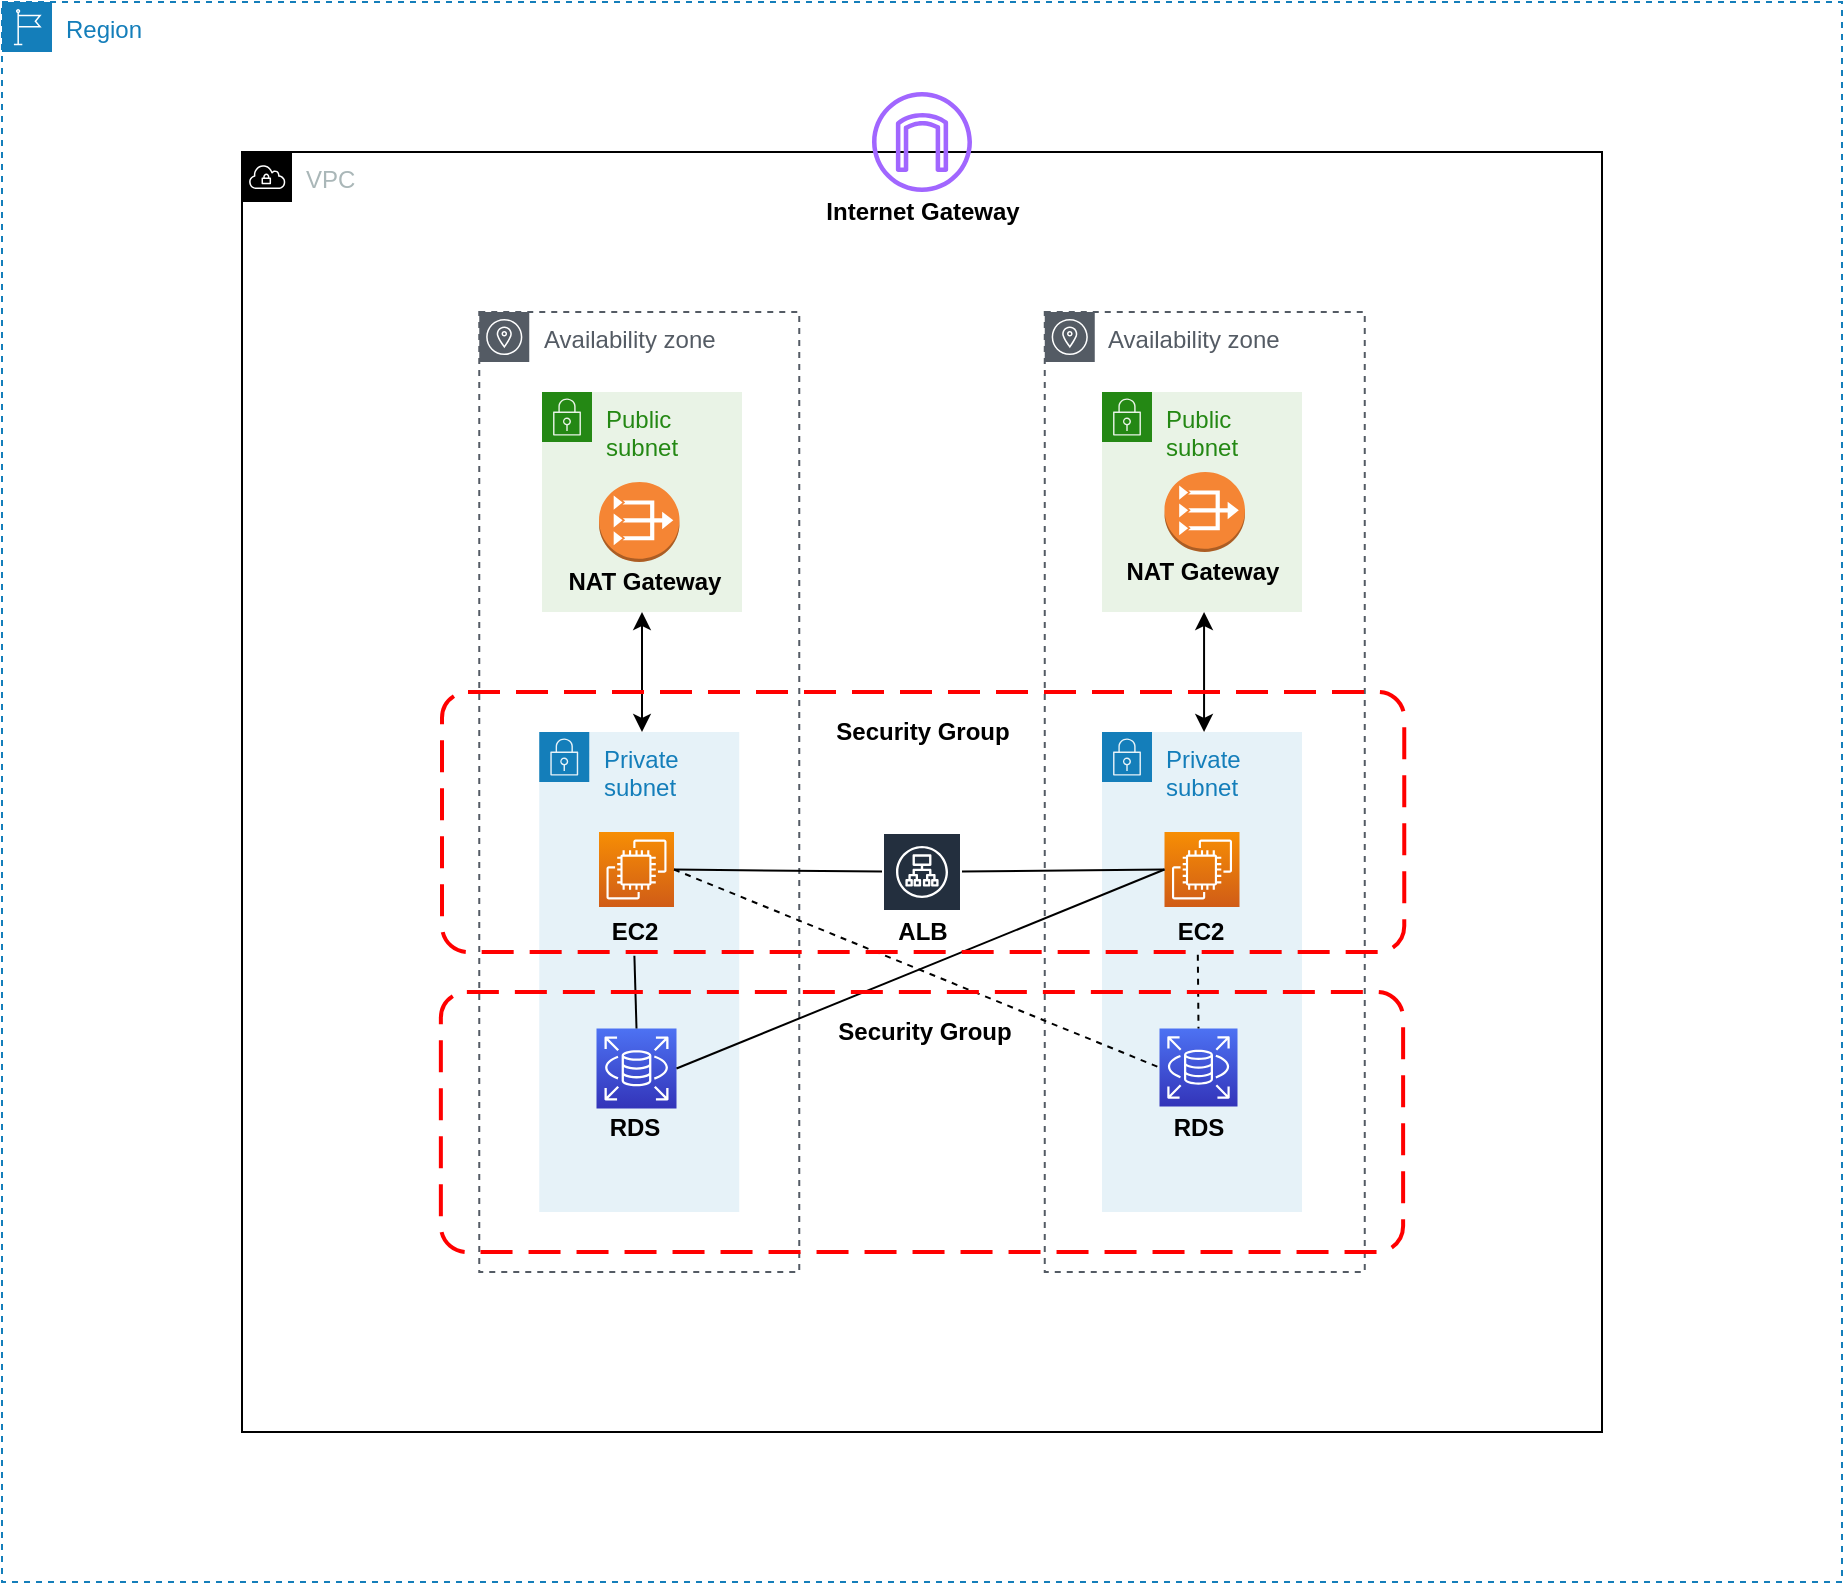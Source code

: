 <mxfile version="15.1.2" type="github">
  <diagram id="qcj4e9FZEKIxF61KaPuz" name="Page-1">
    <mxGraphModel dx="2071" dy="1744" grid="1" gridSize="10" guides="1" tooltips="1" connect="1" arrows="1" fold="1" page="1" pageScale="1" pageWidth="850" pageHeight="1100" math="0" shadow="0">
      <root>
        <mxCell id="0" />
        <mxCell id="1" parent="0" />
        <mxCell id="wEbdUWJIZfYpskW1GTvS-27" value="Private subnet" style="points=[[0,0],[0.25,0],[0.5,0],[0.75,0],[1,0],[1,0.25],[1,0.5],[1,0.75],[1,1],[0.75,1],[0.5,1],[0.25,1],[0,1],[0,0.75],[0,0.5],[0,0.25]];outlineConnect=0;gradientColor=none;html=1;whiteSpace=wrap;fontSize=12;fontStyle=0;shape=mxgraph.aws4.group;grIcon=mxgraph.aws4.group_security_group;grStroke=0;strokeColor=#147EBA;fillColor=#E6F2F8;verticalAlign=top;align=left;spacingLeft=30;fontColor=#147EBA;dashed=0;" parent="1" vertex="1">
          <mxGeometry x="470" y="250" width="100" height="240" as="geometry" />
        </mxCell>
        <mxCell id="wEbdUWJIZfYpskW1GTvS-26" value="Private subnet" style="points=[[0,0],[0.25,0],[0.5,0],[0.75,0],[1,0],[1,0.25],[1,0.5],[1,0.75],[1,1],[0.75,1],[0.5,1],[0.25,1],[0,1],[0,0.75],[0,0.5],[0,0.25]];outlineConnect=0;gradientColor=none;html=1;whiteSpace=wrap;fontSize=12;fontStyle=0;shape=mxgraph.aws4.group;grIcon=mxgraph.aws4.group_security_group;grStroke=0;strokeColor=#147EBA;fillColor=#E6F2F8;verticalAlign=top;align=left;spacingLeft=30;fontColor=#147EBA;dashed=0;" parent="1" vertex="1">
          <mxGeometry x="188.63" y="250" width="100" height="240" as="geometry" />
        </mxCell>
        <mxCell id="X0Ix9rfpKFYIPw0VEhCh-1" value="Region" style="points=[[0,0],[0.25,0],[0.5,0],[0.75,0],[1,0],[1,0.25],[1,0.5],[1,0.75],[1,1],[0.75,1],[0.5,1],[0.25,1],[0,1],[0,0.75],[0,0.5],[0,0.25]];outlineConnect=0;gradientColor=none;html=1;whiteSpace=wrap;fontSize=12;fontStyle=0;shape=mxgraph.aws4.group;grIcon=mxgraph.aws4.group_region;strokeColor=#147EBA;fillColor=none;verticalAlign=top;align=left;spacingLeft=30;fontColor=#147EBA;dashed=1;" parent="1" vertex="1">
          <mxGeometry x="-80" y="-115" width="920" height="790" as="geometry" />
        </mxCell>
        <mxCell id="X0Ix9rfpKFYIPw0VEhCh-2" value="VPC" style="points=[[0,0],[0.25,0],[0.5,0],[0.75,0],[1,0],[1,0.25],[1,0.5],[1,0.75],[1,1],[0.75,1],[0.5,1],[0.25,1],[0,1],[0,0.75],[0,0.5],[0,0.25]];outlineConnect=0;gradientColor=none;html=1;whiteSpace=wrap;fontSize=12;fontStyle=0;shape=mxgraph.aws4.group;grIcon=mxgraph.aws4.group_vpc;fillColor=none;verticalAlign=top;align=left;spacingLeft=30;fontColor=#AAB7B8;" parent="1" vertex="1">
          <mxGeometry x="40" y="-40" width="680" height="640" as="geometry" />
        </mxCell>
        <mxCell id="X0Ix9rfpKFYIPw0VEhCh-5" value="Availability zone" style="sketch=0;outlineConnect=0;gradientColor=none;html=1;whiteSpace=wrap;fontSize=12;fontStyle=0;shape=mxgraph.aws4.group;grIcon=mxgraph.aws4.group_availability_zone;strokeColor=#545B64;fillColor=none;verticalAlign=top;align=left;spacingLeft=30;fontColor=#545B64;dashed=1;" parent="1" vertex="1">
          <mxGeometry x="158.63" y="40" width="160" height="480" as="geometry" />
        </mxCell>
        <mxCell id="X0Ix9rfpKFYIPw0VEhCh-17" value="Availability zone" style="sketch=0;outlineConnect=0;gradientColor=none;html=1;whiteSpace=wrap;fontSize=12;fontStyle=0;shape=mxgraph.aws4.group;grIcon=mxgraph.aws4.group_availability_zone;strokeColor=#545B64;fillColor=none;verticalAlign=top;align=left;spacingLeft=30;fontColor=#545B64;dashed=1;" parent="1" vertex="1">
          <mxGeometry x="441.38" y="40" width="160" height="480" as="geometry" />
        </mxCell>
        <mxCell id="X0Ix9rfpKFYIPw0VEhCh-27" value="" style="sketch=0;outlineConnect=0;fontColor=#232F3E;gradientColor=none;fillColor=#A166FF;strokeColor=none;dashed=0;verticalLabelPosition=bottom;verticalAlign=top;align=center;html=1;fontSize=12;fontStyle=0;aspect=fixed;pointerEvents=1;shape=mxgraph.aws4.internet_gateway;" parent="1" vertex="1">
          <mxGeometry x="355" y="-70" width="50" height="50" as="geometry" />
        </mxCell>
        <mxCell id="X0Ix9rfpKFYIPw0VEhCh-31" value="&lt;b&gt;EC2&lt;/b&gt;" style="text;html=1;resizable=0;autosize=1;align=center;verticalAlign=middle;points=[];fillColor=none;strokeColor=none;rounded=0;" parent="1" vertex="1">
          <mxGeometry x="216" y="340" width="40" height="20" as="geometry" />
        </mxCell>
        <mxCell id="X0Ix9rfpKFYIPw0VEhCh-33" value="&lt;b&gt;EC2&lt;/b&gt;" style="text;html=1;resizable=0;autosize=1;align=center;verticalAlign=middle;points=[];fillColor=none;strokeColor=none;rounded=0;" parent="1" vertex="1">
          <mxGeometry x="498.75" y="340" width="40" height="20" as="geometry" />
        </mxCell>
        <mxCell id="X0Ix9rfpKFYIPw0VEhCh-37" value="RDS" style="text;html=1;resizable=0;autosize=1;align=center;verticalAlign=middle;points=[];fillColor=none;strokeColor=none;rounded=0;fontStyle=1" parent="1" vertex="1">
          <mxGeometry x="216" y="438.25" width="40" height="20" as="geometry" />
        </mxCell>
        <mxCell id="X0Ix9rfpKFYIPw0VEhCh-38" value="RDS" style="text;html=1;resizable=0;autosize=1;align=center;verticalAlign=middle;points=[];fillColor=none;strokeColor=none;rounded=0;fontStyle=1" parent="1" vertex="1">
          <mxGeometry x="497.75" y="438.25" width="40" height="20" as="geometry" />
        </mxCell>
        <mxCell id="X0Ix9rfpKFYIPw0VEhCh-39" value="Internet Gateway" style="text;html=1;resizable=0;autosize=1;align=center;verticalAlign=middle;points=[];fillColor=none;strokeColor=none;rounded=0;fontStyle=1" parent="1" vertex="1">
          <mxGeometry x="325" y="-20" width="110" height="20" as="geometry" />
        </mxCell>
        <mxCell id="wEbdUWJIZfYpskW1GTvS-2" value="" style="sketch=0;outlineConnect=0;fontColor=#232F3E;gradientColor=none;strokeColor=#ffffff;fillColor=#232F3E;dashed=0;verticalLabelPosition=middle;verticalAlign=bottom;align=center;html=1;whiteSpace=wrap;fontSize=10;fontStyle=1;spacing=3;shape=mxgraph.aws4.productIcon;prIcon=mxgraph.aws4.application_load_balancer;" parent="1" vertex="1">
          <mxGeometry x="360" y="300" width="40" height="40" as="geometry" />
        </mxCell>
        <mxCell id="wEbdUWJIZfYpskW1GTvS-3" value="" style="sketch=0;points=[[0,0,0],[0.25,0,0],[0.5,0,0],[0.75,0,0],[1,0,0],[0,1,0],[0.25,1,0],[0.5,1,0],[0.75,1,0],[1,1,0],[0,0.25,0],[0,0.5,0],[0,0.75,0],[1,0.25,0],[1,0.5,0],[1,0.75,0]];outlineConnect=0;fontColor=#232F3E;gradientColor=#F78E04;gradientDirection=north;fillColor=#D05C17;strokeColor=#ffffff;dashed=0;verticalLabelPosition=bottom;verticalAlign=top;align=center;html=1;fontSize=12;fontStyle=0;aspect=fixed;shape=mxgraph.aws4.resourceIcon;resIcon=mxgraph.aws4.ec2;" parent="1" vertex="1">
          <mxGeometry x="501.25" y="300" width="37.5" height="37.5" as="geometry" />
        </mxCell>
        <mxCell id="wEbdUWJIZfYpskW1GTvS-4" value="" style="sketch=0;points=[[0,0,0],[0.25,0,0],[0.5,0,0],[0.75,0,0],[1,0,0],[0,1,0],[0.25,1,0],[0.5,1,0],[0.75,1,0],[1,1,0],[0,0.25,0],[0,0.5,0],[0,0.75,0],[1,0.25,0],[1,0.5,0],[1,0.75,0]];outlineConnect=0;fontColor=#232F3E;gradientColor=#F78E04;gradientDirection=north;fillColor=#D05C17;strokeColor=#ffffff;dashed=0;verticalLabelPosition=bottom;verticalAlign=top;align=center;html=1;fontSize=12;fontStyle=0;aspect=fixed;shape=mxgraph.aws4.resourceIcon;resIcon=mxgraph.aws4.ec2;" parent="1" vertex="1">
          <mxGeometry x="218.5" y="300" width="37.5" height="37.5" as="geometry" />
        </mxCell>
        <mxCell id="wEbdUWJIZfYpskW1GTvS-5" value="" style="sketch=0;points=[[0,0,0],[0.25,0,0],[0.5,0,0],[0.75,0,0],[1,0,0],[0,1,0],[0.25,1,0],[0.5,1,0],[0.75,1,0],[1,1,0],[0,0.25,0],[0,0.5,0],[0,0.75,0],[1,0.25,0],[1,0.5,0],[1,0.75,0]];outlineConnect=0;fontColor=#232F3E;gradientColor=#4D72F3;gradientDirection=north;fillColor=#3334B9;strokeColor=#ffffff;dashed=0;verticalLabelPosition=bottom;verticalAlign=top;align=center;html=1;fontSize=12;fontStyle=0;aspect=fixed;shape=mxgraph.aws4.resourceIcon;resIcon=mxgraph.aws4.rds;" parent="1" vertex="1">
          <mxGeometry x="217.25" y="398.25" width="40" height="40" as="geometry" />
        </mxCell>
        <mxCell id="wEbdUWJIZfYpskW1GTvS-6" value="" style="sketch=0;points=[[0,0,0],[0.25,0,0],[0.5,0,0],[0.75,0,0],[1,0,0],[0,1,0],[0.25,1,0],[0.5,1,0],[0.75,1,0],[1,1,0],[0,0.25,0],[0,0.5,0],[0,0.75,0],[1,0.25,0],[1,0.5,0],[1,0.75,0]];outlineConnect=0;fontColor=#232F3E;gradientColor=#4D72F3;gradientDirection=north;fillColor=#3334B9;strokeColor=#ffffff;dashed=0;verticalLabelPosition=bottom;verticalAlign=top;align=center;html=1;fontSize=12;fontStyle=0;aspect=fixed;shape=mxgraph.aws4.resourceIcon;resIcon=mxgraph.aws4.rds;" parent="1" vertex="1">
          <mxGeometry x="498.75" y="398.25" width="39" height="39" as="geometry" />
        </mxCell>
        <mxCell id="wEbdUWJIZfYpskW1GTvS-13" value="&lt;b&gt;ALB&lt;/b&gt;" style="text;html=1;resizable=0;autosize=1;align=center;verticalAlign=middle;points=[];fillColor=none;strokeColor=none;rounded=0;" parent="1" vertex="1">
          <mxGeometry x="360" y="340" width="40" height="20" as="geometry" />
        </mxCell>
        <mxCell id="wEbdUWJIZfYpskW1GTvS-19" value="" style="endArrow=none;html=1;strokeColor=#000000;exitX=1;exitY=0.5;exitDx=0;exitDy=0;exitPerimeter=0;entryX=0;entryY=0.5;entryDx=0;entryDy=0;entryPerimeter=0;" parent="1" source="wEbdUWJIZfYpskW1GTvS-5" target="wEbdUWJIZfYpskW1GTvS-3" edge="1">
          <mxGeometry width="50" height="50" relative="1" as="geometry">
            <mxPoint x="360" y="340" as="sourcePoint" />
            <mxPoint x="410" y="290" as="targetPoint" />
          </mxGeometry>
        </mxCell>
        <mxCell id="wEbdUWJIZfYpskW1GTvS-20" value="" style="endArrow=none;html=1;strokeColor=#000000;exitX=0.5;exitY=0;exitDx=0;exitDy=0;exitPerimeter=0;entryX=0.505;entryY=1.095;entryDx=0;entryDy=0;entryPerimeter=0;" parent="1" source="wEbdUWJIZfYpskW1GTvS-5" target="X0Ix9rfpKFYIPw0VEhCh-31" edge="1">
          <mxGeometry width="50" height="50" relative="1" as="geometry">
            <mxPoint x="240" y="360" as="sourcePoint" />
            <mxPoint x="338" y="324" as="targetPoint" />
          </mxGeometry>
        </mxCell>
        <mxCell id="wEbdUWJIZfYpskW1GTvS-21" value="" style="endArrow=none;html=1;strokeColor=#000000;exitX=1;exitY=0.5;exitDx=0;exitDy=0;exitPerimeter=0;" parent="1" source="wEbdUWJIZfYpskW1GTvS-4" target="wEbdUWJIZfYpskW1GTvS-2" edge="1">
          <mxGeometry width="50" height="50" relative="1" as="geometry">
            <mxPoint x="268.75" y="389.5" as="sourcePoint" />
            <mxPoint x="511.25" y="283.75" as="targetPoint" />
          </mxGeometry>
        </mxCell>
        <mxCell id="wEbdUWJIZfYpskW1GTvS-23" value="" style="endArrow=none;html=1;strokeColor=#000000;entryX=0;entryY=0.5;entryDx=0;entryDy=0;entryPerimeter=0;" parent="1" source="wEbdUWJIZfYpskW1GTvS-2" target="wEbdUWJIZfYpskW1GTvS-3" edge="1">
          <mxGeometry width="50" height="50" relative="1" as="geometry">
            <mxPoint x="268.75" y="389.5" as="sourcePoint" />
            <mxPoint x="500" y="270" as="targetPoint" />
          </mxGeometry>
        </mxCell>
        <mxCell id="wEbdUWJIZfYpskW1GTvS-24" value="" style="endArrow=none;dashed=1;html=1;strokeColor=#000000;exitX=1;exitY=0.5;exitDx=0;exitDy=0;exitPerimeter=0;entryX=0;entryY=0.5;entryDx=0;entryDy=0;entryPerimeter=0;" parent="1" source="wEbdUWJIZfYpskW1GTvS-4" target="wEbdUWJIZfYpskW1GTvS-6" edge="1">
          <mxGeometry width="50" height="50" relative="1" as="geometry">
            <mxPoint x="310" y="350" as="sourcePoint" />
            <mxPoint x="360" y="300" as="targetPoint" />
          </mxGeometry>
        </mxCell>
        <mxCell id="wEbdUWJIZfYpskW1GTvS-25" value="" style="endArrow=none;dashed=1;html=1;strokeColor=#000000;entryX=0.5;entryY=0;entryDx=0;entryDy=0;entryPerimeter=0;exitX=0.479;exitY=1.067;exitDx=0;exitDy=0;exitPerimeter=0;" parent="1" source="X0Ix9rfpKFYIPw0VEhCh-33" target="wEbdUWJIZfYpskW1GTvS-6" edge="1">
          <mxGeometry width="50" height="50" relative="1" as="geometry">
            <mxPoint x="268.75" y="283.75" as="sourcePoint" />
            <mxPoint x="520" y="360" as="targetPoint" />
          </mxGeometry>
        </mxCell>
        <mxCell id="wEbdUWJIZfYpskW1GTvS-30" value="Public subnet" style="points=[[0,0],[0.25,0],[0.5,0],[0.75,0],[1,0],[1,0.25],[1,0.5],[1,0.75],[1,1],[0.75,1],[0.5,1],[0.25,1],[0,1],[0,0.75],[0,0.5],[0,0.25]];outlineConnect=0;gradientColor=none;html=1;whiteSpace=wrap;fontSize=12;fontStyle=0;shape=mxgraph.aws4.group;grIcon=mxgraph.aws4.group_security_group;grStroke=0;strokeColor=#248814;fillColor=#E9F3E6;verticalAlign=top;align=left;spacingLeft=30;fontColor=#248814;dashed=0;" parent="1" vertex="1">
          <mxGeometry x="190" y="80" width="100" height="110" as="geometry" />
        </mxCell>
        <mxCell id="wEbdUWJIZfYpskW1GTvS-31" value="Public subnet" style="points=[[0,0],[0.25,0],[0.5,0],[0.75,0],[1,0],[1,0.25],[1,0.5],[1,0.75],[1,1],[0.75,1],[0.5,1],[0.25,1],[0,1],[0,0.75],[0,0.5],[0,0.25]];outlineConnect=0;gradientColor=none;html=1;whiteSpace=wrap;fontSize=12;fontStyle=0;shape=mxgraph.aws4.group;grIcon=mxgraph.aws4.group_security_group;grStroke=0;strokeColor=#248814;fillColor=#E9F3E6;verticalAlign=top;align=left;spacingLeft=30;fontColor=#248814;dashed=0;" parent="1" vertex="1">
          <mxGeometry x="470" y="80" width="100" height="110" as="geometry" />
        </mxCell>
        <mxCell id="wEbdUWJIZfYpskW1GTvS-32" value="" style="outlineConnect=0;dashed=0;verticalLabelPosition=bottom;verticalAlign=top;align=center;html=1;shape=mxgraph.aws3.vpc_nat_gateway;fillColor=#F58534;gradientColor=none;strokeColor=#000000;" parent="1" vertex="1">
          <mxGeometry x="501.25" y="120" width="40.25" height="40" as="geometry" />
        </mxCell>
        <mxCell id="X0Ix9rfpKFYIPw0VEhCh-35" value="NAT Gateway" style="text;html=1;resizable=0;autosize=1;align=center;verticalAlign=middle;points=[];fillColor=none;strokeColor=none;rounded=0;fontStyle=1" parent="1" vertex="1">
          <mxGeometry x="196.25" y="165" width="90" height="20" as="geometry" />
        </mxCell>
        <mxCell id="wEbdUWJIZfYpskW1GTvS-34" value="" style="outlineConnect=0;dashed=0;verticalLabelPosition=bottom;verticalAlign=top;align=center;html=1;shape=mxgraph.aws3.vpc_nat_gateway;fillColor=#F58534;gradientColor=none;strokeColor=#000000;" parent="1" vertex="1">
          <mxGeometry x="218.5" y="125" width="40.25" height="40" as="geometry" />
        </mxCell>
        <mxCell id="wEbdUWJIZfYpskW1GTvS-1" value="NAT Gateway" style="text;html=1;resizable=0;autosize=1;align=center;verticalAlign=middle;points=[];fillColor=none;strokeColor=none;rounded=0;fontStyle=1" parent="1" vertex="1">
          <mxGeometry x="475" y="160" width="90" height="20" as="geometry" />
        </mxCell>
        <mxCell id="wEbdUWJIZfYpskW1GTvS-37" value="" style="endArrow=classic;startArrow=classic;html=1;strokeColor=#000000;entryX=0.5;entryY=1;entryDx=0;entryDy=0;" parent="1" target="wEbdUWJIZfYpskW1GTvS-30" edge="1">
          <mxGeometry width="50" height="50" relative="1" as="geometry">
            <mxPoint x="240" y="250" as="sourcePoint" />
            <mxPoint x="256" y="190" as="targetPoint" />
          </mxGeometry>
        </mxCell>
        <mxCell id="wEbdUWJIZfYpskW1GTvS-38" value="" style="endArrow=classic;startArrow=classic;html=1;strokeColor=#000000;entryX=0.5;entryY=1;entryDx=0;entryDy=0;" parent="1" edge="1">
          <mxGeometry width="50" height="50" relative="1" as="geometry">
            <mxPoint x="521.03" y="250.0" as="sourcePoint" />
            <mxPoint x="521.03" y="190.0" as="targetPoint" />
          </mxGeometry>
        </mxCell>
        <mxCell id="0HUs31a20rqB3CG69Ebr-1" value="" style="rounded=1;arcSize=10;dashed=1;strokeColor=#ff0000;fillColor=none;gradientColor=none;dashPattern=8 4;strokeWidth=2;" vertex="1" parent="1">
          <mxGeometry x="140" y="230" width="481.13" height="130" as="geometry" />
        </mxCell>
        <mxCell id="0HUs31a20rqB3CG69Ebr-3" value="" style="rounded=1;arcSize=10;dashed=1;strokeColor=#ff0000;fillColor=none;gradientColor=none;dashPattern=8 4;strokeWidth=2;" vertex="1" parent="1">
          <mxGeometry x="139.43" y="380" width="481.13" height="130" as="geometry" />
        </mxCell>
        <mxCell id="0HUs31a20rqB3CG69Ebr-5" value="&lt;b&gt;Security Group&lt;/b&gt;" style="text;html=1;resizable=0;autosize=1;align=center;verticalAlign=middle;points=[];fillColor=none;strokeColor=none;rounded=0;" vertex="1" parent="1">
          <mxGeometry x="330" y="240" width="100" height="20" as="geometry" />
        </mxCell>
        <mxCell id="0HUs31a20rqB3CG69Ebr-6" value="&lt;b&gt;Security Group&lt;/b&gt;" style="text;html=1;resizable=0;autosize=1;align=center;verticalAlign=middle;points=[];fillColor=none;strokeColor=none;rounded=0;" vertex="1" parent="1">
          <mxGeometry x="330.57" y="390" width="100" height="20" as="geometry" />
        </mxCell>
      </root>
    </mxGraphModel>
  </diagram>
</mxfile>

